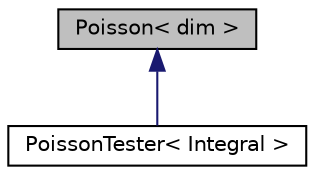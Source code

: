 digraph "Poisson&lt; dim &gt;"
{
 // LATEX_PDF_SIZE
  bgcolor="transparent";
  edge [fontname="Helvetica",fontsize="10",labelfontname="Helvetica",labelfontsize="10"];
  node [fontname="Helvetica",fontsize="10",shape=record];
  Node1 [label="Poisson\< dim \>",height=0.2,width=0.4,color="black", fillcolor="grey75", style="filled", fontcolor="black",tooltip="Solve the Poisson problem, with Dirichlet or Neumann boundary conditions, on all geometries that can ..."];
  Node1 -> Node2 [dir="back",color="midnightblue",fontsize="10",style="solid",fontname="Helvetica"];
  Node2 [label="PoissonTester\< Integral \>",height=0.2,width=0.4,color="black",URL="$class_poisson_tester.html",tooltip=" "];
}
